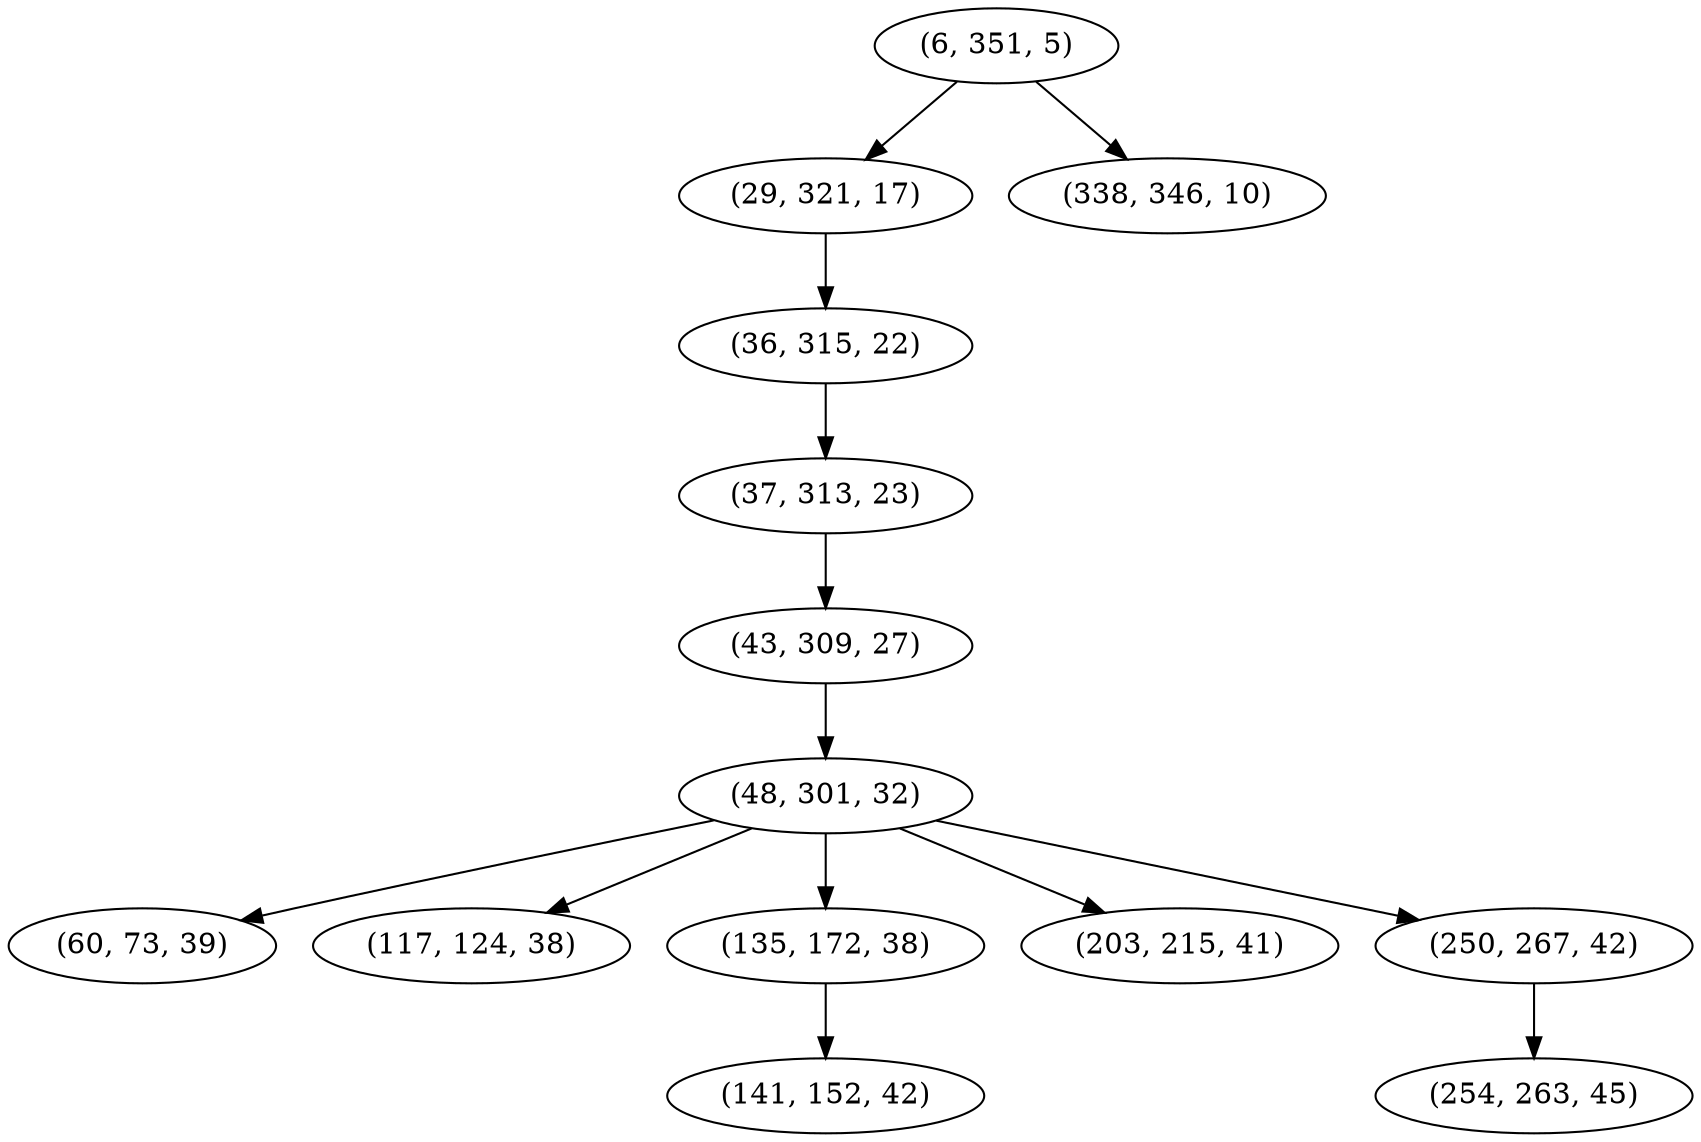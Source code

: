digraph tree {
    "(6, 351, 5)";
    "(29, 321, 17)";
    "(36, 315, 22)";
    "(37, 313, 23)";
    "(43, 309, 27)";
    "(48, 301, 32)";
    "(60, 73, 39)";
    "(117, 124, 38)";
    "(135, 172, 38)";
    "(141, 152, 42)";
    "(203, 215, 41)";
    "(250, 267, 42)";
    "(254, 263, 45)";
    "(338, 346, 10)";
    "(6, 351, 5)" -> "(29, 321, 17)";
    "(6, 351, 5)" -> "(338, 346, 10)";
    "(29, 321, 17)" -> "(36, 315, 22)";
    "(36, 315, 22)" -> "(37, 313, 23)";
    "(37, 313, 23)" -> "(43, 309, 27)";
    "(43, 309, 27)" -> "(48, 301, 32)";
    "(48, 301, 32)" -> "(60, 73, 39)";
    "(48, 301, 32)" -> "(117, 124, 38)";
    "(48, 301, 32)" -> "(135, 172, 38)";
    "(48, 301, 32)" -> "(203, 215, 41)";
    "(48, 301, 32)" -> "(250, 267, 42)";
    "(135, 172, 38)" -> "(141, 152, 42)";
    "(250, 267, 42)" -> "(254, 263, 45)";
}
